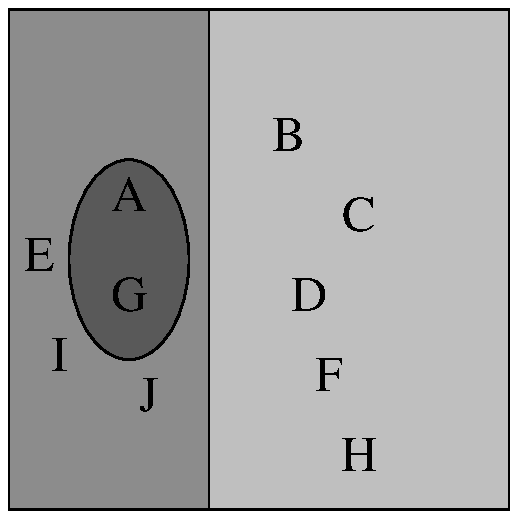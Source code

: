 .po 0.15i
.PS
.ps +8
{A: box width 1.0 height 2.5 fill .45}
{move right 0.3
ellipse height 1.0 width .6 fill .65
}
{
  move right 0.6 
  move up .3
"A"
  move left .45
  move down .3
"E"
  move right .45 
  move down .2
"G"
  move left .35
  move down .3
"I"
  move right .45 
  move down .2
"J"
}
move right 1.0
{B: box width 1.5 height 2.5 fill .25}
{
  move right .4
  move up .6
"B"
  move right .35
  move down .4
"C"
  move left .25
  move down .4
"D"
  move right .1
  move down .4
"F"
  move right .15
  move down .4
"H"
}

.PE


